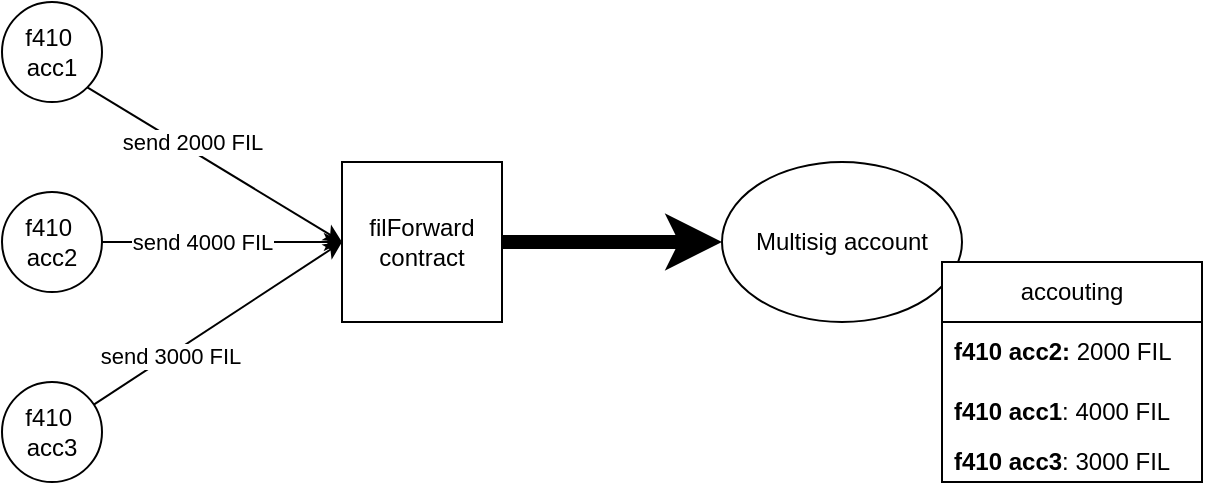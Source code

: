 <mxfile version="21.0.2" type="github">
  <diagram name="Page-1" id="4e-JSI0b62_QiDQLGRyu">
    <mxGraphModel dx="1434" dy="828" grid="1" gridSize="10" guides="1" tooltips="1" connect="1" arrows="1" fold="1" page="1" pageScale="1" pageWidth="827" pageHeight="1169" math="0" shadow="0">
      <root>
        <mxCell id="0" />
        <mxCell id="1" parent="0" />
        <mxCell id="2UXiqQNibvZCuuk4xx6z-2" value="f410&amp;nbsp;&lt;br style=&quot;border-color: var(--border-color);&quot;&gt;acc3" style="ellipse;whiteSpace=wrap;html=1;aspect=fixed;" vertex="1" parent="1">
          <mxGeometry x="90" y="310" width="50" height="50" as="geometry" />
        </mxCell>
        <mxCell id="2UXiqQNibvZCuuk4xx6z-3" value="f410&amp;nbsp;&lt;br style=&quot;border-color: var(--border-color);&quot;&gt;acc2" style="ellipse;whiteSpace=wrap;html=1;aspect=fixed;" vertex="1" parent="1">
          <mxGeometry x="90" y="215" width="50" height="50" as="geometry" />
        </mxCell>
        <mxCell id="2UXiqQNibvZCuuk4xx6z-4" value="f410&amp;nbsp;&lt;br&gt;acc1" style="ellipse;whiteSpace=wrap;html=1;aspect=fixed;" vertex="1" parent="1">
          <mxGeometry x="90" y="120" width="50" height="50" as="geometry" />
        </mxCell>
        <mxCell id="2UXiqQNibvZCuuk4xx6z-5" value="filForward&lt;br&gt;contract" style="whiteSpace=wrap;html=1;aspect=fixed;" vertex="1" parent="1">
          <mxGeometry x="260" y="200" width="80" height="80" as="geometry" />
        </mxCell>
        <mxCell id="2UXiqQNibvZCuuk4xx6z-6" value="Multisig account" style="ellipse;whiteSpace=wrap;html=1;" vertex="1" parent="1">
          <mxGeometry x="450" y="200" width="120" height="80" as="geometry" />
        </mxCell>
        <mxCell id="2UXiqQNibvZCuuk4xx6z-7" value="" style="endArrow=classic;html=1;rounded=0;exitX=1;exitY=1;exitDx=0;exitDy=0;entryX=0;entryY=0.5;entryDx=0;entryDy=0;" edge="1" parent="1" source="2UXiqQNibvZCuuk4xx6z-4" target="2UXiqQNibvZCuuk4xx6z-5">
          <mxGeometry width="50" height="50" relative="1" as="geometry">
            <mxPoint x="230" y="150" as="sourcePoint" />
            <mxPoint x="280" y="100" as="targetPoint" />
          </mxGeometry>
        </mxCell>
        <mxCell id="2UXiqQNibvZCuuk4xx6z-16" value="send 2000 FIL" style="edgeLabel;html=1;align=center;verticalAlign=middle;resizable=0;points=[];" vertex="1" connectable="0" parent="2UXiqQNibvZCuuk4xx6z-7">
          <mxGeometry x="-0.223" y="4" relative="1" as="geometry">
            <mxPoint as="offset" />
          </mxGeometry>
        </mxCell>
        <mxCell id="2UXiqQNibvZCuuk4xx6z-8" value="" style="endArrow=classic;html=1;rounded=0;exitX=1;exitY=0.5;exitDx=0;exitDy=0;entryX=0;entryY=0.5;entryDx=0;entryDy=0;" edge="1" parent="1" source="2UXiqQNibvZCuuk4xx6z-3" target="2UXiqQNibvZCuuk4xx6z-5">
          <mxGeometry width="50" height="50" relative="1" as="geometry">
            <mxPoint x="160" y="310" as="sourcePoint" />
            <mxPoint x="210" y="260" as="targetPoint" />
          </mxGeometry>
        </mxCell>
        <mxCell id="2UXiqQNibvZCuuk4xx6z-17" value="send 4000 FIL" style="edgeLabel;html=1;align=center;verticalAlign=middle;resizable=0;points=[];" vertex="1" connectable="0" parent="2UXiqQNibvZCuuk4xx6z-8">
          <mxGeometry x="-0.375" y="-1" relative="1" as="geometry">
            <mxPoint x="12" y="-1" as="offset" />
          </mxGeometry>
        </mxCell>
        <mxCell id="2UXiqQNibvZCuuk4xx6z-9" value="" style="endArrow=classic;html=1;rounded=0;" edge="1" parent="1" source="2UXiqQNibvZCuuk4xx6z-2">
          <mxGeometry width="50" height="50" relative="1" as="geometry">
            <mxPoint x="230" y="380" as="sourcePoint" />
            <mxPoint x="260" y="240" as="targetPoint" />
          </mxGeometry>
        </mxCell>
        <mxCell id="2UXiqQNibvZCuuk4xx6z-18" value="send 3000 FIL" style="edgeLabel;html=1;align=center;verticalAlign=middle;resizable=0;points=[];" vertex="1" connectable="0" parent="2UXiqQNibvZCuuk4xx6z-9">
          <mxGeometry x="-0.386" relative="1" as="geometry">
            <mxPoint as="offset" />
          </mxGeometry>
        </mxCell>
        <mxCell id="2UXiqQNibvZCuuk4xx6z-11" value="" style="endArrow=classic;html=1;rounded=0;exitX=1;exitY=0.5;exitDx=0;exitDy=0;entryX=0;entryY=0.5;entryDx=0;entryDy=0;strokeWidth=7;" edge="1" parent="1" source="2UXiqQNibvZCuuk4xx6z-5" target="2UXiqQNibvZCuuk4xx6z-6">
          <mxGeometry width="50" height="50" relative="1" as="geometry">
            <mxPoint x="390" y="270" as="sourcePoint" />
            <mxPoint x="440" y="220" as="targetPoint" />
          </mxGeometry>
        </mxCell>
        <mxCell id="2UXiqQNibvZCuuk4xx6z-12" value="accouting" style="swimlane;fontStyle=0;childLayout=stackLayout;horizontal=1;startSize=30;horizontalStack=0;resizeParent=1;resizeParentMax=0;resizeLast=0;collapsible=1;marginBottom=0;whiteSpace=wrap;html=1;" vertex="1" parent="1">
          <mxGeometry x="560" y="250" width="130" height="110" as="geometry" />
        </mxCell>
        <mxCell id="2UXiqQNibvZCuuk4xx6z-14" value="&lt;b&gt;f410 acc2:&lt;/b&gt; 2000 FIL" style="text;strokeColor=none;fillColor=none;align=left;verticalAlign=middle;spacingLeft=4;spacingRight=4;overflow=hidden;points=[[0,0.5],[1,0.5]];portConstraint=eastwest;rotatable=0;whiteSpace=wrap;html=1;" vertex="1" parent="2UXiqQNibvZCuuk4xx6z-12">
          <mxGeometry y="30" width="130" height="30" as="geometry" />
        </mxCell>
        <mxCell id="2UXiqQNibvZCuuk4xx6z-13" value="&lt;b&gt;f410 acc1&lt;/b&gt;: 4000 FIL" style="text;strokeColor=none;fillColor=none;align=left;verticalAlign=middle;spacingLeft=4;spacingRight=4;overflow=hidden;points=[[0,0.5],[1,0.5]];portConstraint=eastwest;rotatable=0;whiteSpace=wrap;html=1;" vertex="1" parent="2UXiqQNibvZCuuk4xx6z-12">
          <mxGeometry y="60" width="130" height="30" as="geometry" />
        </mxCell>
        <mxCell id="2UXiqQNibvZCuuk4xx6z-15" value="&lt;b&gt;f410 acc3&lt;/b&gt;: 3000 FIL" style="text;strokeColor=none;fillColor=none;align=left;verticalAlign=middle;spacingLeft=4;spacingRight=4;overflow=hidden;points=[[0,0.5],[1,0.5]];portConstraint=eastwest;rotatable=0;whiteSpace=wrap;html=1;" vertex="1" parent="2UXiqQNibvZCuuk4xx6z-12">
          <mxGeometry y="90" width="130" height="20" as="geometry" />
        </mxCell>
      </root>
    </mxGraphModel>
  </diagram>
</mxfile>
